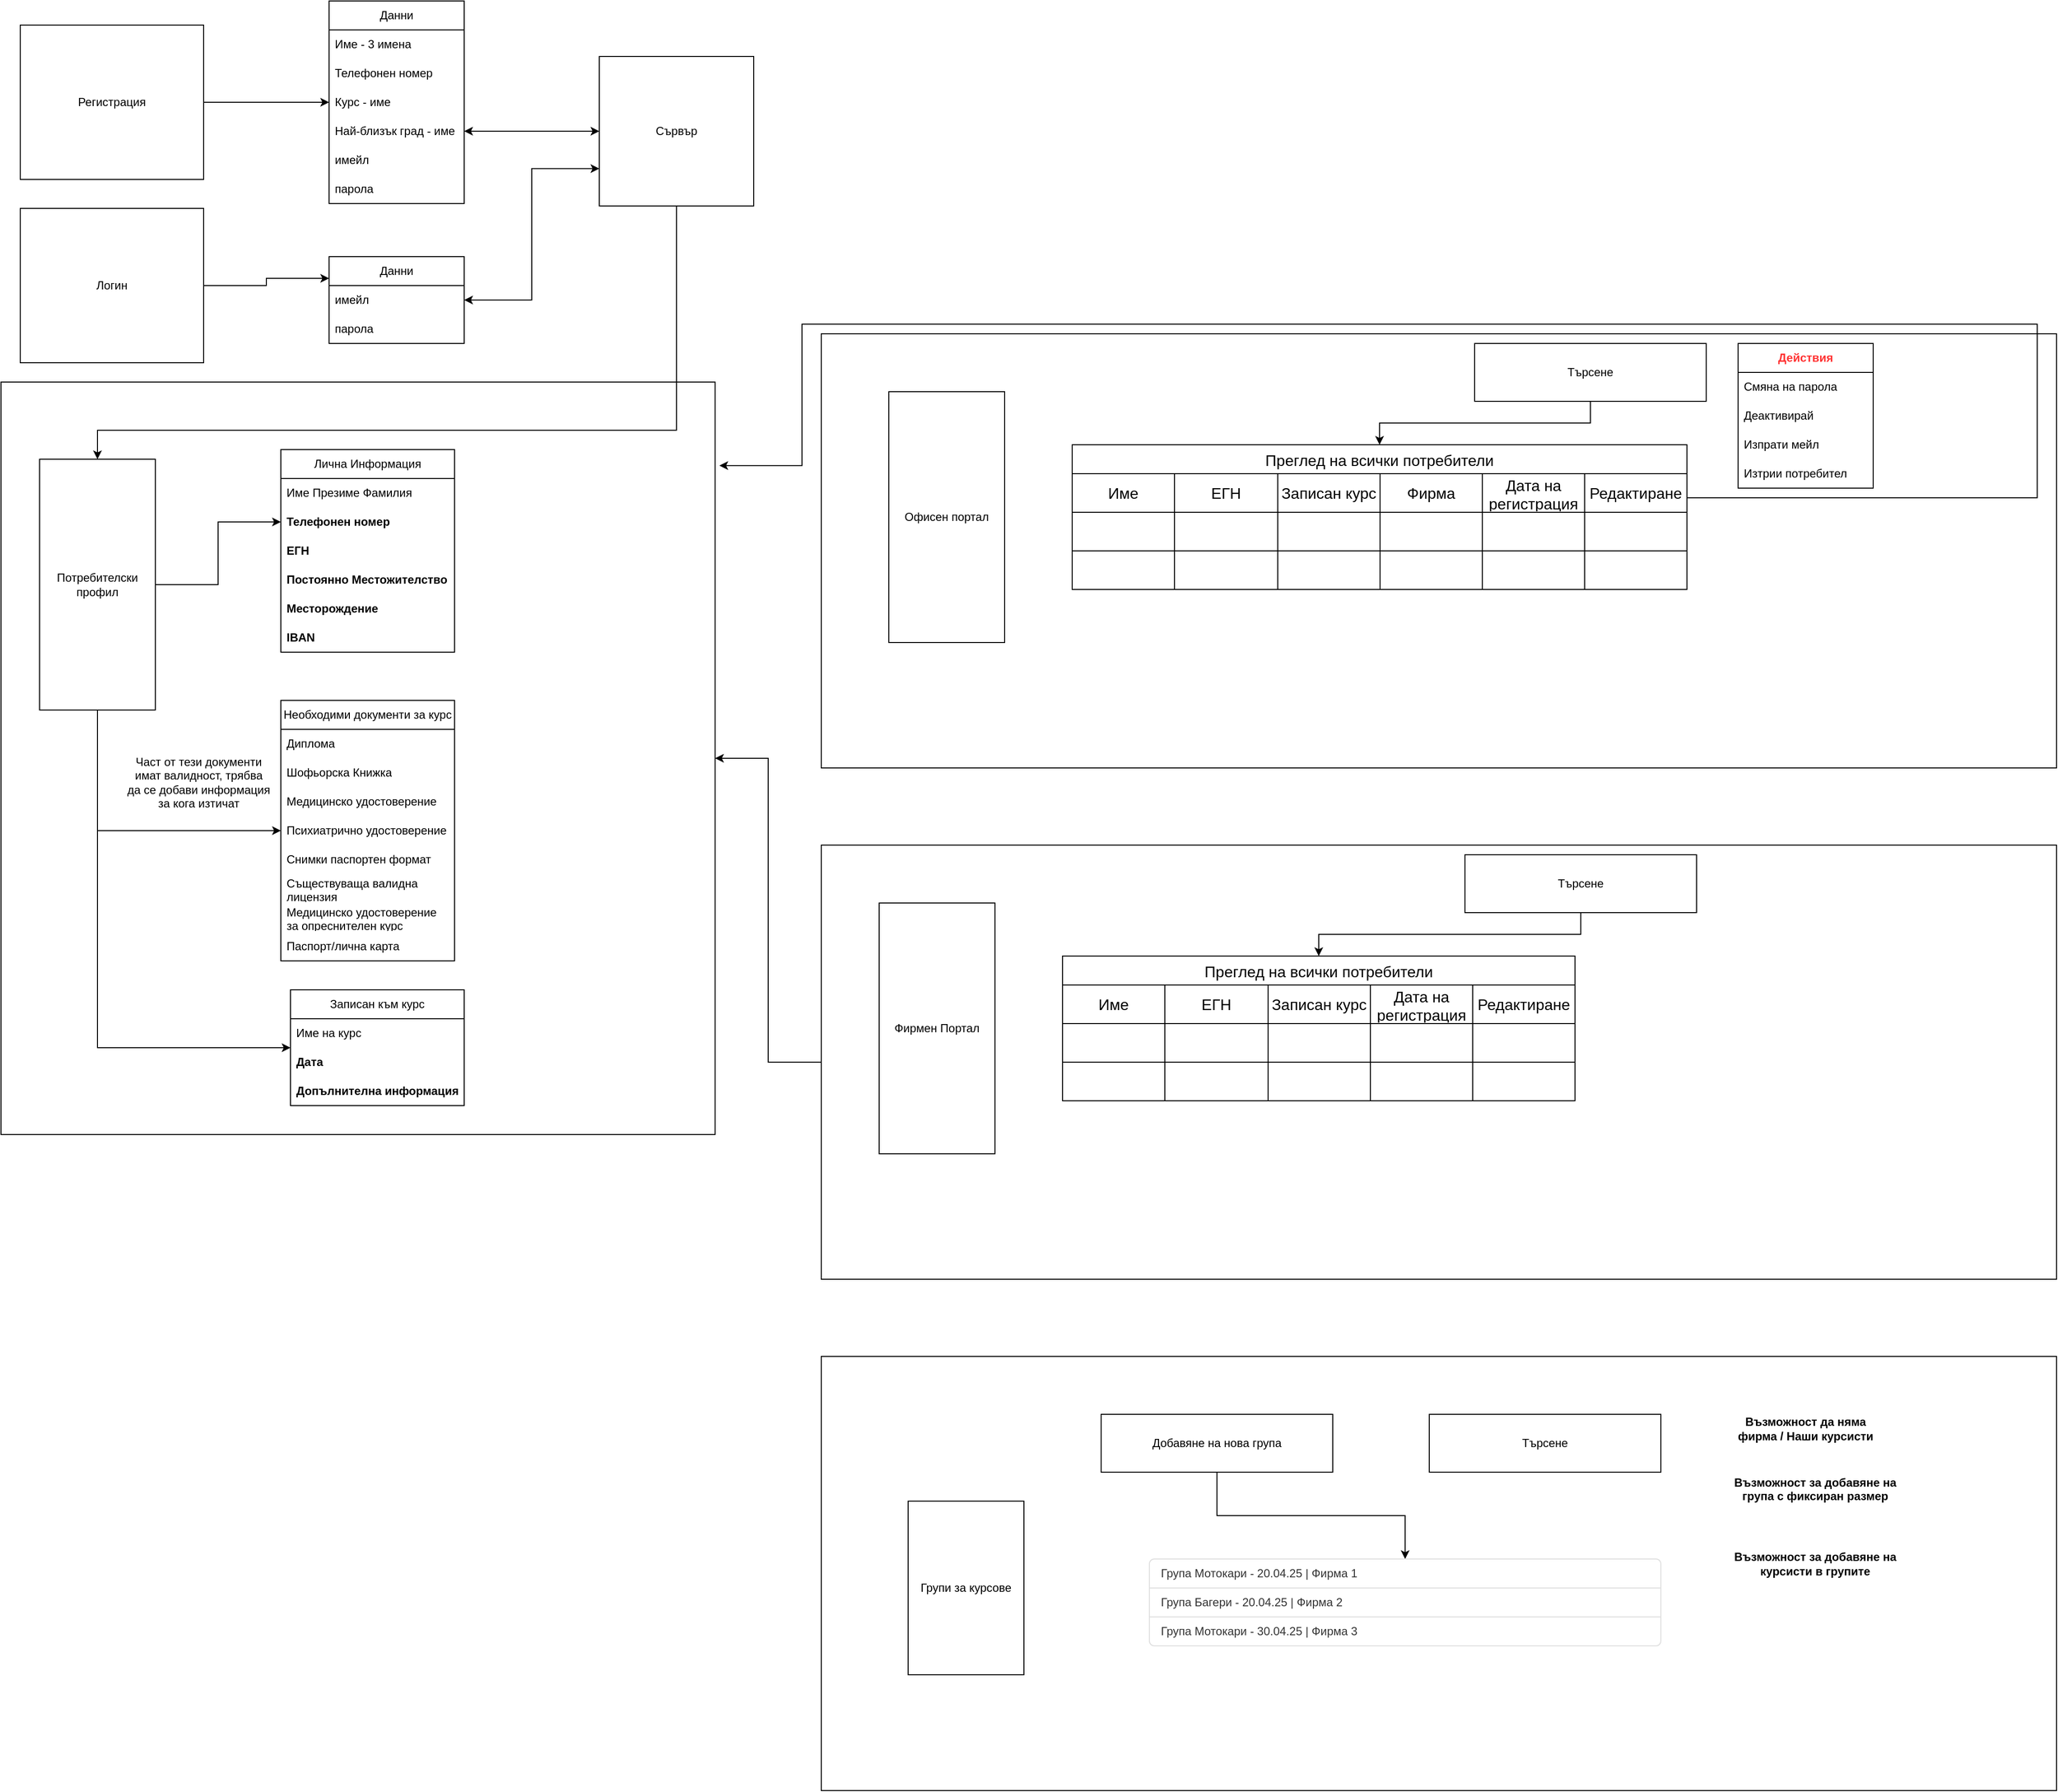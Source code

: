 <mxfile version="26.2.13">
  <diagram name="Page-1" id="_fxi5ohzP-H0MAamqMk2">
    <mxGraphModel dx="3647" dy="2136" grid="1" gridSize="10" guides="1" tooltips="1" connect="1" arrows="1" fold="1" page="1" pageScale="1" pageWidth="850" pageHeight="1100" math="0" shadow="0">
      <root>
        <mxCell id="0" />
        <mxCell id="1" parent="0" />
        <mxCell id="iO1fZceRC1v8KDd_NoJT-93" value="" style="rounded=0;whiteSpace=wrap;html=1;" vertex="1" parent="1">
          <mxGeometry x="870" y="400" width="1280" height="450" as="geometry" />
        </mxCell>
        <mxCell id="iO1fZceRC1v8KDd_NoJT-59" value="" style="verticalLabelPosition=bottom;verticalAlign=top;html=1;shape=mxgraph.basic.rect;fillColor2=none;strokeWidth=1;size=20;indent=5;" vertex="1" parent="1">
          <mxGeometry x="20" y="450" width="740" height="780" as="geometry" />
        </mxCell>
        <mxCell id="iO1fZceRC1v8KDd_NoJT-8" style="edgeStyle=orthogonalEdgeStyle;rounded=0;orthogonalLoop=1;jettySize=auto;html=1;entryX=0;entryY=0.5;entryDx=0;entryDy=0;" edge="1" parent="1" source="iO1fZceRC1v8KDd_NoJT-1" target="iO1fZceRC1v8KDd_NoJT-4">
          <mxGeometry relative="1" as="geometry" />
        </mxCell>
        <mxCell id="iO1fZceRC1v8KDd_NoJT-1" value="Регистрация" style="rounded=0;whiteSpace=wrap;html=1;" vertex="1" parent="1">
          <mxGeometry x="40" y="80" width="190" height="160" as="geometry" />
        </mxCell>
        <mxCell id="iO1fZceRC1v8KDd_NoJT-4" value="Данни" style="swimlane;fontStyle=0;childLayout=stackLayout;horizontal=1;startSize=30;horizontalStack=0;resizeParent=1;resizeParentMax=0;resizeLast=0;collapsible=1;marginBottom=0;whiteSpace=wrap;html=1;" vertex="1" parent="1">
          <mxGeometry x="360" y="55" width="140" height="210" as="geometry" />
        </mxCell>
        <mxCell id="iO1fZceRC1v8KDd_NoJT-5" value="&lt;div&gt;Име - 3 имена&lt;/div&gt;" style="text;strokeColor=none;fillColor=none;align=left;verticalAlign=middle;spacingLeft=4;spacingRight=4;overflow=hidden;points=[[0,0.5],[1,0.5]];portConstraint=eastwest;rotatable=0;whiteSpace=wrap;html=1;" vertex="1" parent="iO1fZceRC1v8KDd_NoJT-4">
          <mxGeometry y="30" width="140" height="30" as="geometry" />
        </mxCell>
        <mxCell id="iO1fZceRC1v8KDd_NoJT-6" value="Телефонен номер" style="text;strokeColor=none;fillColor=none;align=left;verticalAlign=middle;spacingLeft=4;spacingRight=4;overflow=hidden;points=[[0,0.5],[1,0.5]];portConstraint=eastwest;rotatable=0;whiteSpace=wrap;html=1;" vertex="1" parent="iO1fZceRC1v8KDd_NoJT-4">
          <mxGeometry y="60" width="140" height="30" as="geometry" />
        </mxCell>
        <mxCell id="iO1fZceRC1v8KDd_NoJT-7" value="&lt;div&gt;Курс - име&lt;span style=&quot;white-space: pre;&quot;&gt;&#x9;&lt;/span&gt;&lt;/div&gt;" style="text;strokeColor=none;fillColor=none;align=left;verticalAlign=middle;spacingLeft=4;spacingRight=4;overflow=hidden;points=[[0,0.5],[1,0.5]];portConstraint=eastwest;rotatable=0;whiteSpace=wrap;html=1;" vertex="1" parent="iO1fZceRC1v8KDd_NoJT-4">
          <mxGeometry y="90" width="140" height="30" as="geometry" />
        </mxCell>
        <mxCell id="iO1fZceRC1v8KDd_NoJT-9" value="Най-близък град - име" style="text;strokeColor=none;fillColor=none;align=left;verticalAlign=middle;spacingLeft=4;spacingRight=4;overflow=hidden;points=[[0,0.5],[1,0.5]];portConstraint=eastwest;rotatable=0;whiteSpace=wrap;html=1;" vertex="1" parent="iO1fZceRC1v8KDd_NoJT-4">
          <mxGeometry y="120" width="140" height="30" as="geometry" />
        </mxCell>
        <mxCell id="iO1fZceRC1v8KDd_NoJT-10" value="имейл" style="text;strokeColor=none;fillColor=none;align=left;verticalAlign=middle;spacingLeft=4;spacingRight=4;overflow=hidden;points=[[0,0.5],[1,0.5]];portConstraint=eastwest;rotatable=0;whiteSpace=wrap;html=1;" vertex="1" parent="iO1fZceRC1v8KDd_NoJT-4">
          <mxGeometry y="150" width="140" height="30" as="geometry" />
        </mxCell>
        <mxCell id="iO1fZceRC1v8KDd_NoJT-11" value="парола" style="text;strokeColor=none;fillColor=none;align=left;verticalAlign=middle;spacingLeft=4;spacingRight=4;overflow=hidden;points=[[0,0.5],[1,0.5]];portConstraint=eastwest;rotatable=0;whiteSpace=wrap;html=1;" vertex="1" parent="iO1fZceRC1v8KDd_NoJT-4">
          <mxGeometry y="180" width="140" height="30" as="geometry" />
        </mxCell>
        <mxCell id="iO1fZceRC1v8KDd_NoJT-19" style="edgeStyle=orthogonalEdgeStyle;rounded=0;orthogonalLoop=1;jettySize=auto;html=1;" edge="1" parent="1" source="iO1fZceRC1v8KDd_NoJT-15" target="iO1fZceRC1v8KDd_NoJT-18">
          <mxGeometry relative="1" as="geometry">
            <Array as="points">
              <mxPoint x="720" y="500" />
              <mxPoint x="120" y="500" />
            </Array>
          </mxGeometry>
        </mxCell>
        <mxCell id="iO1fZceRC1v8KDd_NoJT-15" value="Сървър" style="rounded=0;whiteSpace=wrap;html=1;" vertex="1" parent="1">
          <mxGeometry x="640" y="112.5" width="160" height="155" as="geometry" />
        </mxCell>
        <mxCell id="iO1fZceRC1v8KDd_NoJT-16" style="edgeStyle=orthogonalEdgeStyle;rounded=0;orthogonalLoop=1;jettySize=auto;html=1;entryX=0;entryY=0.5;entryDx=0;entryDy=0;startArrow=classic;startFill=1;" edge="1" parent="1" source="iO1fZceRC1v8KDd_NoJT-9" target="iO1fZceRC1v8KDd_NoJT-15">
          <mxGeometry relative="1" as="geometry" />
        </mxCell>
        <mxCell id="iO1fZceRC1v8KDd_NoJT-31" style="edgeStyle=orthogonalEdgeStyle;rounded=0;orthogonalLoop=1;jettySize=auto;html=1;entryX=0;entryY=0.5;entryDx=0;entryDy=0;" edge="1" parent="1" source="iO1fZceRC1v8KDd_NoJT-18" target="iO1fZceRC1v8KDd_NoJT-34">
          <mxGeometry relative="1" as="geometry">
            <mxPoint x="250" y="610" as="targetPoint" />
          </mxGeometry>
        </mxCell>
        <mxCell id="iO1fZceRC1v8KDd_NoJT-46" style="edgeStyle=orthogonalEdgeStyle;rounded=0;orthogonalLoop=1;jettySize=auto;html=1;" edge="1" parent="1" source="iO1fZceRC1v8KDd_NoJT-18" target="iO1fZceRC1v8KDd_NoJT-39">
          <mxGeometry relative="1" as="geometry">
            <Array as="points">
              <mxPoint x="120" y="770" />
            </Array>
          </mxGeometry>
        </mxCell>
        <mxCell id="iO1fZceRC1v8KDd_NoJT-57" style="edgeStyle=orthogonalEdgeStyle;rounded=0;orthogonalLoop=1;jettySize=auto;html=1;" edge="1" parent="1" source="iO1fZceRC1v8KDd_NoJT-18" target="iO1fZceRC1v8KDd_NoJT-50">
          <mxGeometry relative="1" as="geometry">
            <Array as="points">
              <mxPoint x="120" y="1140" />
            </Array>
          </mxGeometry>
        </mxCell>
        <mxCell id="iO1fZceRC1v8KDd_NoJT-18" value="Потребителски профил" style="rounded=0;whiteSpace=wrap;html=1;" vertex="1" parent="1">
          <mxGeometry x="60" y="530" width="120" height="260" as="geometry" />
        </mxCell>
        <mxCell id="iO1fZceRC1v8KDd_NoJT-28" style="edgeStyle=orthogonalEdgeStyle;rounded=0;orthogonalLoop=1;jettySize=auto;html=1;entryX=0;entryY=0.25;entryDx=0;entryDy=0;" edge="1" parent="1" source="iO1fZceRC1v8KDd_NoJT-20" target="iO1fZceRC1v8KDd_NoJT-21">
          <mxGeometry relative="1" as="geometry" />
        </mxCell>
        <mxCell id="iO1fZceRC1v8KDd_NoJT-20" value="Логин" style="rounded=0;whiteSpace=wrap;html=1;" vertex="1" parent="1">
          <mxGeometry x="40" y="270" width="190" height="160" as="geometry" />
        </mxCell>
        <mxCell id="iO1fZceRC1v8KDd_NoJT-29" style="edgeStyle=orthogonalEdgeStyle;rounded=0;orthogonalLoop=1;jettySize=auto;html=1;entryX=0;entryY=0.75;entryDx=0;entryDy=0;startArrow=classic;startFill=1;" edge="1" parent="1" source="iO1fZceRC1v8KDd_NoJT-21" target="iO1fZceRC1v8KDd_NoJT-15">
          <mxGeometry relative="1" as="geometry" />
        </mxCell>
        <mxCell id="iO1fZceRC1v8KDd_NoJT-21" value="Данни" style="swimlane;fontStyle=0;childLayout=stackLayout;horizontal=1;startSize=30;horizontalStack=0;resizeParent=1;resizeParentMax=0;resizeLast=0;collapsible=1;marginBottom=0;whiteSpace=wrap;html=1;" vertex="1" parent="1">
          <mxGeometry x="360" y="320" width="140" height="90" as="geometry" />
        </mxCell>
        <mxCell id="iO1fZceRC1v8KDd_NoJT-24" value="&lt;div&gt;имейл&lt;/div&gt;" style="text;strokeColor=none;fillColor=none;align=left;verticalAlign=middle;spacingLeft=4;spacingRight=4;overflow=hidden;points=[[0,0.5],[1,0.5]];portConstraint=eastwest;rotatable=0;whiteSpace=wrap;html=1;" vertex="1" parent="iO1fZceRC1v8KDd_NoJT-21">
          <mxGeometry y="30" width="140" height="30" as="geometry" />
        </mxCell>
        <mxCell id="iO1fZceRC1v8KDd_NoJT-26" value="парола" style="text;strokeColor=none;fillColor=none;align=left;verticalAlign=middle;spacingLeft=4;spacingRight=4;overflow=hidden;points=[[0,0.5],[1,0.5]];portConstraint=eastwest;rotatable=0;whiteSpace=wrap;html=1;" vertex="1" parent="iO1fZceRC1v8KDd_NoJT-21">
          <mxGeometry y="60" width="140" height="30" as="geometry" />
        </mxCell>
        <mxCell id="iO1fZceRC1v8KDd_NoJT-32" value="Лична Информация" style="swimlane;fontStyle=0;childLayout=stackLayout;horizontal=1;startSize=30;horizontalStack=0;resizeParent=1;resizeParentMax=0;resizeLast=0;collapsible=1;marginBottom=0;whiteSpace=wrap;html=1;" vertex="1" parent="1">
          <mxGeometry x="310" y="520" width="180" height="210" as="geometry" />
        </mxCell>
        <mxCell id="iO1fZceRC1v8KDd_NoJT-33" value="Име Презиме Фамилия" style="text;strokeColor=none;fillColor=none;align=left;verticalAlign=middle;spacingLeft=4;spacingRight=4;overflow=hidden;points=[[0,0.5],[1,0.5]];portConstraint=eastwest;rotatable=0;whiteSpace=wrap;html=1;" vertex="1" parent="iO1fZceRC1v8KDd_NoJT-32">
          <mxGeometry y="30" width="180" height="30" as="geometry" />
        </mxCell>
        <mxCell id="iO1fZceRC1v8KDd_NoJT-34" value="&lt;b&gt;Телефонен номер&lt;/b&gt;" style="text;strokeColor=none;fillColor=none;align=left;verticalAlign=middle;spacingLeft=4;spacingRight=4;overflow=hidden;points=[[0,0.5],[1,0.5]];portConstraint=eastwest;rotatable=0;whiteSpace=wrap;html=1;" vertex="1" parent="iO1fZceRC1v8KDd_NoJT-32">
          <mxGeometry y="60" width="180" height="30" as="geometry" />
        </mxCell>
        <mxCell id="iO1fZceRC1v8KDd_NoJT-35" value="&lt;b&gt;ЕГН&lt;/b&gt;" style="text;strokeColor=none;fillColor=none;align=left;verticalAlign=middle;spacingLeft=4;spacingRight=4;overflow=hidden;points=[[0,0.5],[1,0.5]];portConstraint=eastwest;rotatable=0;whiteSpace=wrap;html=1;" vertex="1" parent="iO1fZceRC1v8KDd_NoJT-32">
          <mxGeometry y="90" width="180" height="30" as="geometry" />
        </mxCell>
        <mxCell id="iO1fZceRC1v8KDd_NoJT-37" value="&lt;div&gt;&lt;b&gt;Постоянно Местожителство&lt;/b&gt;&lt;/div&gt;" style="text;strokeColor=none;fillColor=none;align=left;verticalAlign=middle;spacingLeft=4;spacingRight=4;overflow=hidden;points=[[0,0.5],[1,0.5]];portConstraint=eastwest;rotatable=0;whiteSpace=wrap;html=1;" vertex="1" parent="iO1fZceRC1v8KDd_NoJT-32">
          <mxGeometry y="120" width="180" height="30" as="geometry" />
        </mxCell>
        <mxCell id="iO1fZceRC1v8KDd_NoJT-36" value="&lt;div&gt;&lt;b&gt;Месторождение&lt;/b&gt;&lt;/div&gt;" style="text;strokeColor=none;fillColor=none;align=left;verticalAlign=middle;spacingLeft=4;spacingRight=4;overflow=hidden;points=[[0,0.5],[1,0.5]];portConstraint=eastwest;rotatable=0;whiteSpace=wrap;html=1;" vertex="1" parent="iO1fZceRC1v8KDd_NoJT-32">
          <mxGeometry y="150" width="180" height="30" as="geometry" />
        </mxCell>
        <mxCell id="iO1fZceRC1v8KDd_NoJT-38" value="&lt;b&gt;IBAN&lt;/b&gt;" style="text;strokeColor=none;fillColor=none;align=left;verticalAlign=middle;spacingLeft=4;spacingRight=4;overflow=hidden;points=[[0,0.5],[1,0.5]];portConstraint=eastwest;rotatable=0;whiteSpace=wrap;html=1;" vertex="1" parent="iO1fZceRC1v8KDd_NoJT-32">
          <mxGeometry y="180" width="180" height="30" as="geometry" />
        </mxCell>
        <mxCell id="iO1fZceRC1v8KDd_NoJT-39" value="Необходими документи за курс" style="swimlane;fontStyle=0;childLayout=stackLayout;horizontal=1;startSize=30;horizontalStack=0;resizeParent=1;resizeParentMax=0;resizeLast=0;collapsible=1;marginBottom=0;whiteSpace=wrap;html=1;" vertex="1" parent="1">
          <mxGeometry x="310" y="780" width="180" height="270" as="geometry" />
        </mxCell>
        <mxCell id="iO1fZceRC1v8KDd_NoJT-40" value="Диплома" style="text;strokeColor=none;fillColor=none;align=left;verticalAlign=middle;spacingLeft=4;spacingRight=4;overflow=hidden;points=[[0,0.5],[1,0.5]];portConstraint=eastwest;rotatable=0;whiteSpace=wrap;html=1;" vertex="1" parent="iO1fZceRC1v8KDd_NoJT-39">
          <mxGeometry y="30" width="180" height="30" as="geometry" />
        </mxCell>
        <mxCell id="iO1fZceRC1v8KDd_NoJT-41" value="Шофьорска Книжка" style="text;strokeColor=none;fillColor=none;align=left;verticalAlign=middle;spacingLeft=4;spacingRight=4;overflow=hidden;points=[[0,0.5],[1,0.5]];portConstraint=eastwest;rotatable=0;whiteSpace=wrap;html=1;fontStyle=0" vertex="1" parent="iO1fZceRC1v8KDd_NoJT-39">
          <mxGeometry y="60" width="180" height="30" as="geometry" />
        </mxCell>
        <mxCell id="iO1fZceRC1v8KDd_NoJT-42" value="Медицинско удостоверение" style="text;strokeColor=none;fillColor=none;align=left;verticalAlign=middle;spacingLeft=4;spacingRight=4;overflow=hidden;points=[[0,0.5],[1,0.5]];portConstraint=eastwest;rotatable=0;whiteSpace=wrap;html=1;fontStyle=0" vertex="1" parent="iO1fZceRC1v8KDd_NoJT-39">
          <mxGeometry y="90" width="180" height="30" as="geometry" />
        </mxCell>
        <mxCell id="iO1fZceRC1v8KDd_NoJT-43" value="Психиатрично удостоверение" style="text;strokeColor=none;fillColor=none;align=left;verticalAlign=middle;spacingLeft=4;spacingRight=4;overflow=hidden;points=[[0,0.5],[1,0.5]];portConstraint=eastwest;rotatable=0;whiteSpace=wrap;html=1;fontStyle=0" vertex="1" parent="iO1fZceRC1v8KDd_NoJT-39">
          <mxGeometry y="120" width="180" height="30" as="geometry" />
        </mxCell>
        <mxCell id="iO1fZceRC1v8KDd_NoJT-44" value="Снимки паспортен формат" style="text;strokeColor=none;fillColor=none;align=left;verticalAlign=middle;spacingLeft=4;spacingRight=4;overflow=hidden;points=[[0,0.5],[1,0.5]];portConstraint=eastwest;rotatable=0;whiteSpace=wrap;html=1;fontStyle=0" vertex="1" parent="iO1fZceRC1v8KDd_NoJT-39">
          <mxGeometry y="150" width="180" height="30" as="geometry" />
        </mxCell>
        <mxCell id="iO1fZceRC1v8KDd_NoJT-45" value="Съществуваща валидна лицензия" style="text;strokeColor=none;fillColor=none;align=left;verticalAlign=middle;spacingLeft=4;spacingRight=4;overflow=hidden;points=[[0,0.5],[1,0.5]];portConstraint=eastwest;rotatable=0;whiteSpace=wrap;html=1;fontStyle=0" vertex="1" parent="iO1fZceRC1v8KDd_NoJT-39">
          <mxGeometry y="180" width="180" height="30" as="geometry" />
        </mxCell>
        <mxCell id="iO1fZceRC1v8KDd_NoJT-48" value="&lt;div&gt;Медицинско удостоверение за опреснителен курс&lt;/div&gt;" style="text;strokeColor=none;fillColor=none;align=left;verticalAlign=middle;spacingLeft=4;spacingRight=4;overflow=hidden;points=[[0,0.5],[1,0.5]];portConstraint=eastwest;rotatable=0;whiteSpace=wrap;html=1;fontStyle=0" vertex="1" parent="iO1fZceRC1v8KDd_NoJT-39">
          <mxGeometry y="210" width="180" height="30" as="geometry" />
        </mxCell>
        <mxCell id="iO1fZceRC1v8KDd_NoJT-47" value="Паспорт/лична карта" style="text;strokeColor=none;fillColor=none;align=left;verticalAlign=middle;spacingLeft=4;spacingRight=4;overflow=hidden;points=[[0,0.5],[1,0.5]];portConstraint=eastwest;rotatable=0;whiteSpace=wrap;html=1;fontStyle=0" vertex="1" parent="iO1fZceRC1v8KDd_NoJT-39">
          <mxGeometry y="240" width="180" height="30" as="geometry" />
        </mxCell>
        <mxCell id="iO1fZceRC1v8KDd_NoJT-49" value="Част от тези документи имат валидност, трябва да се добави информация за кога изтичат" style="text;html=1;align=center;verticalAlign=middle;whiteSpace=wrap;rounded=0;" vertex="1" parent="1">
          <mxGeometry x="150" y="850" width="150" height="30" as="geometry" />
        </mxCell>
        <mxCell id="iO1fZceRC1v8KDd_NoJT-50" value="Записан към курс" style="swimlane;fontStyle=0;childLayout=stackLayout;horizontal=1;startSize=30;horizontalStack=0;resizeParent=1;resizeParentMax=0;resizeLast=0;collapsible=1;marginBottom=0;whiteSpace=wrap;html=1;" vertex="1" parent="1">
          <mxGeometry x="320" y="1080" width="180" height="120" as="geometry" />
        </mxCell>
        <mxCell id="iO1fZceRC1v8KDd_NoJT-51" value="Име на курс" style="text;strokeColor=none;fillColor=none;align=left;verticalAlign=middle;spacingLeft=4;spacingRight=4;overflow=hidden;points=[[0,0.5],[1,0.5]];portConstraint=eastwest;rotatable=0;whiteSpace=wrap;html=1;" vertex="1" parent="iO1fZceRC1v8KDd_NoJT-50">
          <mxGeometry y="30" width="180" height="30" as="geometry" />
        </mxCell>
        <mxCell id="iO1fZceRC1v8KDd_NoJT-52" value="&lt;b&gt;Дата&lt;/b&gt;" style="text;strokeColor=none;fillColor=none;align=left;verticalAlign=middle;spacingLeft=4;spacingRight=4;overflow=hidden;points=[[0,0.5],[1,0.5]];portConstraint=eastwest;rotatable=0;whiteSpace=wrap;html=1;" vertex="1" parent="iO1fZceRC1v8KDd_NoJT-50">
          <mxGeometry y="60" width="180" height="30" as="geometry" />
        </mxCell>
        <mxCell id="iO1fZceRC1v8KDd_NoJT-53" value="&lt;b&gt;Допълнителна информация&lt;/b&gt;" style="text;strokeColor=none;fillColor=none;align=left;verticalAlign=middle;spacingLeft=4;spacingRight=4;overflow=hidden;points=[[0,0.5],[1,0.5]];portConstraint=eastwest;rotatable=0;whiteSpace=wrap;html=1;" vertex="1" parent="iO1fZceRC1v8KDd_NoJT-50">
          <mxGeometry y="90" width="180" height="30" as="geometry" />
        </mxCell>
        <mxCell id="iO1fZceRC1v8KDd_NoJT-60" value="Офисен портал" style="rounded=0;whiteSpace=wrap;html=1;" vertex="1" parent="1">
          <mxGeometry x="940" y="460" width="120" height="260" as="geometry" />
        </mxCell>
        <mxCell id="iO1fZceRC1v8KDd_NoJT-61" value="Преглед на всички потребители" style="shape=table;startSize=30;container=1;collapsible=0;childLayout=tableLayout;strokeColor=default;fontSize=16;" vertex="1" parent="1">
          <mxGeometry x="1130" y="515" width="637" height="150" as="geometry" />
        </mxCell>
        <mxCell id="iO1fZceRC1v8KDd_NoJT-62" value="" style="shape=tableRow;horizontal=0;startSize=0;swimlaneHead=0;swimlaneBody=0;strokeColor=inherit;top=0;left=0;bottom=0;right=0;collapsible=0;dropTarget=0;fillColor=none;points=[[0,0.5],[1,0.5]];portConstraint=eastwest;fontSize=16;" vertex="1" parent="iO1fZceRC1v8KDd_NoJT-61">
          <mxGeometry y="30" width="637" height="40" as="geometry" />
        </mxCell>
        <mxCell id="iO1fZceRC1v8KDd_NoJT-63" value="Име" style="shape=partialRectangle;html=1;whiteSpace=wrap;connectable=0;strokeColor=inherit;overflow=hidden;fillColor=none;top=0;left=0;bottom=0;right=0;pointerEvents=1;fontSize=16;" vertex="1" parent="iO1fZceRC1v8KDd_NoJT-62">
          <mxGeometry width="106" height="40" as="geometry">
            <mxRectangle width="106" height="40" as="alternateBounds" />
          </mxGeometry>
        </mxCell>
        <mxCell id="iO1fZceRC1v8KDd_NoJT-64" value="ЕГН" style="shape=partialRectangle;html=1;whiteSpace=wrap;connectable=0;strokeColor=inherit;overflow=hidden;fillColor=none;top=0;left=0;bottom=0;right=0;pointerEvents=1;fontSize=16;" vertex="1" parent="iO1fZceRC1v8KDd_NoJT-62">
          <mxGeometry x="106" width="107" height="40" as="geometry">
            <mxRectangle width="107" height="40" as="alternateBounds" />
          </mxGeometry>
        </mxCell>
        <mxCell id="iO1fZceRC1v8KDd_NoJT-65" value="Записан курс" style="shape=partialRectangle;html=1;whiteSpace=wrap;connectable=0;strokeColor=inherit;overflow=hidden;fillColor=none;top=0;left=0;bottom=0;right=0;pointerEvents=1;fontSize=16;" vertex="1" parent="iO1fZceRC1v8KDd_NoJT-62">
          <mxGeometry x="213" width="106" height="40" as="geometry">
            <mxRectangle width="106" height="40" as="alternateBounds" />
          </mxGeometry>
        </mxCell>
        <mxCell id="iO1fZceRC1v8KDd_NoJT-74" value="Фирма" style="shape=partialRectangle;html=1;whiteSpace=wrap;connectable=0;strokeColor=inherit;overflow=hidden;fillColor=none;top=0;left=0;bottom=0;right=0;pointerEvents=1;fontSize=16;" vertex="1" parent="iO1fZceRC1v8KDd_NoJT-62">
          <mxGeometry x="319" width="106" height="40" as="geometry">
            <mxRectangle width="106" height="40" as="alternateBounds" />
          </mxGeometry>
        </mxCell>
        <mxCell id="iO1fZceRC1v8KDd_NoJT-77" value="Дата на регистрация" style="shape=partialRectangle;html=1;whiteSpace=wrap;connectable=0;strokeColor=inherit;overflow=hidden;fillColor=none;top=0;left=0;bottom=0;right=0;pointerEvents=1;fontSize=16;" vertex="1" parent="iO1fZceRC1v8KDd_NoJT-62">
          <mxGeometry x="425" width="106" height="40" as="geometry">
            <mxRectangle width="106" height="40" as="alternateBounds" />
          </mxGeometry>
        </mxCell>
        <mxCell id="iO1fZceRC1v8KDd_NoJT-80" value="Редактиране" style="shape=partialRectangle;html=1;whiteSpace=wrap;connectable=0;strokeColor=inherit;overflow=hidden;fillColor=none;top=0;left=0;bottom=0;right=0;pointerEvents=1;fontSize=16;" vertex="1" parent="iO1fZceRC1v8KDd_NoJT-62">
          <mxGeometry x="531" width="106" height="40" as="geometry">
            <mxRectangle width="106" height="40" as="alternateBounds" />
          </mxGeometry>
        </mxCell>
        <mxCell id="iO1fZceRC1v8KDd_NoJT-66" value="" style="shape=tableRow;horizontal=0;startSize=0;swimlaneHead=0;swimlaneBody=0;strokeColor=inherit;top=0;left=0;bottom=0;right=0;collapsible=0;dropTarget=0;fillColor=none;points=[[0,0.5],[1,0.5]];portConstraint=eastwest;fontSize=16;" vertex="1" parent="iO1fZceRC1v8KDd_NoJT-61">
          <mxGeometry y="70" width="637" height="40" as="geometry" />
        </mxCell>
        <mxCell id="iO1fZceRC1v8KDd_NoJT-67" value="" style="shape=partialRectangle;html=1;whiteSpace=wrap;connectable=0;strokeColor=inherit;overflow=hidden;fillColor=none;top=0;left=0;bottom=0;right=0;pointerEvents=1;fontSize=16;" vertex="1" parent="iO1fZceRC1v8KDd_NoJT-66">
          <mxGeometry width="106" height="40" as="geometry">
            <mxRectangle width="106" height="40" as="alternateBounds" />
          </mxGeometry>
        </mxCell>
        <mxCell id="iO1fZceRC1v8KDd_NoJT-68" value="" style="shape=partialRectangle;html=1;whiteSpace=wrap;connectable=0;strokeColor=inherit;overflow=hidden;fillColor=none;top=0;left=0;bottom=0;right=0;pointerEvents=1;fontSize=16;" vertex="1" parent="iO1fZceRC1v8KDd_NoJT-66">
          <mxGeometry x="106" width="107" height="40" as="geometry">
            <mxRectangle width="107" height="40" as="alternateBounds" />
          </mxGeometry>
        </mxCell>
        <mxCell id="iO1fZceRC1v8KDd_NoJT-69" value="" style="shape=partialRectangle;html=1;whiteSpace=wrap;connectable=0;strokeColor=inherit;overflow=hidden;fillColor=none;top=0;left=0;bottom=0;right=0;pointerEvents=1;fontSize=16;" vertex="1" parent="iO1fZceRC1v8KDd_NoJT-66">
          <mxGeometry x="213" width="106" height="40" as="geometry">
            <mxRectangle width="106" height="40" as="alternateBounds" />
          </mxGeometry>
        </mxCell>
        <mxCell id="iO1fZceRC1v8KDd_NoJT-75" style="shape=partialRectangle;html=1;whiteSpace=wrap;connectable=0;strokeColor=inherit;overflow=hidden;fillColor=none;top=0;left=0;bottom=0;right=0;pointerEvents=1;fontSize=16;" vertex="1" parent="iO1fZceRC1v8KDd_NoJT-66">
          <mxGeometry x="319" width="106" height="40" as="geometry">
            <mxRectangle width="106" height="40" as="alternateBounds" />
          </mxGeometry>
        </mxCell>
        <mxCell id="iO1fZceRC1v8KDd_NoJT-78" style="shape=partialRectangle;html=1;whiteSpace=wrap;connectable=0;strokeColor=inherit;overflow=hidden;fillColor=none;top=0;left=0;bottom=0;right=0;pointerEvents=1;fontSize=16;" vertex="1" parent="iO1fZceRC1v8KDd_NoJT-66">
          <mxGeometry x="425" width="106" height="40" as="geometry">
            <mxRectangle width="106" height="40" as="alternateBounds" />
          </mxGeometry>
        </mxCell>
        <mxCell id="iO1fZceRC1v8KDd_NoJT-81" style="shape=partialRectangle;html=1;whiteSpace=wrap;connectable=0;strokeColor=inherit;overflow=hidden;fillColor=none;top=0;left=0;bottom=0;right=0;pointerEvents=1;fontSize=16;" vertex="1" parent="iO1fZceRC1v8KDd_NoJT-66">
          <mxGeometry x="531" width="106" height="40" as="geometry">
            <mxRectangle width="106" height="40" as="alternateBounds" />
          </mxGeometry>
        </mxCell>
        <mxCell id="iO1fZceRC1v8KDd_NoJT-70" value="" style="shape=tableRow;horizontal=0;startSize=0;swimlaneHead=0;swimlaneBody=0;strokeColor=inherit;top=0;left=0;bottom=0;right=0;collapsible=0;dropTarget=0;fillColor=none;points=[[0,0.5],[1,0.5]];portConstraint=eastwest;fontSize=16;" vertex="1" parent="iO1fZceRC1v8KDd_NoJT-61">
          <mxGeometry y="110" width="637" height="40" as="geometry" />
        </mxCell>
        <mxCell id="iO1fZceRC1v8KDd_NoJT-71" value="" style="shape=partialRectangle;html=1;whiteSpace=wrap;connectable=0;strokeColor=inherit;overflow=hidden;fillColor=none;top=0;left=0;bottom=0;right=0;pointerEvents=1;fontSize=16;" vertex="1" parent="iO1fZceRC1v8KDd_NoJT-70">
          <mxGeometry width="106" height="40" as="geometry">
            <mxRectangle width="106" height="40" as="alternateBounds" />
          </mxGeometry>
        </mxCell>
        <mxCell id="iO1fZceRC1v8KDd_NoJT-72" value="" style="shape=partialRectangle;html=1;whiteSpace=wrap;connectable=0;strokeColor=inherit;overflow=hidden;fillColor=none;top=0;left=0;bottom=0;right=0;pointerEvents=1;fontSize=16;" vertex="1" parent="iO1fZceRC1v8KDd_NoJT-70">
          <mxGeometry x="106" width="107" height="40" as="geometry">
            <mxRectangle width="107" height="40" as="alternateBounds" />
          </mxGeometry>
        </mxCell>
        <mxCell id="iO1fZceRC1v8KDd_NoJT-73" value="" style="shape=partialRectangle;html=1;whiteSpace=wrap;connectable=0;strokeColor=inherit;overflow=hidden;fillColor=none;top=0;left=0;bottom=0;right=0;pointerEvents=1;fontSize=16;" vertex="1" parent="iO1fZceRC1v8KDd_NoJT-70">
          <mxGeometry x="213" width="106" height="40" as="geometry">
            <mxRectangle width="106" height="40" as="alternateBounds" />
          </mxGeometry>
        </mxCell>
        <mxCell id="iO1fZceRC1v8KDd_NoJT-76" style="shape=partialRectangle;html=1;whiteSpace=wrap;connectable=0;strokeColor=inherit;overflow=hidden;fillColor=none;top=0;left=0;bottom=0;right=0;pointerEvents=1;fontSize=16;" vertex="1" parent="iO1fZceRC1v8KDd_NoJT-70">
          <mxGeometry x="319" width="106" height="40" as="geometry">
            <mxRectangle width="106" height="40" as="alternateBounds" />
          </mxGeometry>
        </mxCell>
        <mxCell id="iO1fZceRC1v8KDd_NoJT-79" style="shape=partialRectangle;html=1;whiteSpace=wrap;connectable=0;strokeColor=inherit;overflow=hidden;fillColor=none;top=0;left=0;bottom=0;right=0;pointerEvents=1;fontSize=16;" vertex="1" parent="iO1fZceRC1v8KDd_NoJT-70">
          <mxGeometry x="425" width="106" height="40" as="geometry">
            <mxRectangle width="106" height="40" as="alternateBounds" />
          </mxGeometry>
        </mxCell>
        <mxCell id="iO1fZceRC1v8KDd_NoJT-82" style="shape=partialRectangle;html=1;whiteSpace=wrap;connectable=0;strokeColor=inherit;overflow=hidden;fillColor=none;top=0;left=0;bottom=0;right=0;pointerEvents=1;fontSize=16;" vertex="1" parent="iO1fZceRC1v8KDd_NoJT-70">
          <mxGeometry x="531" width="106" height="40" as="geometry">
            <mxRectangle width="106" height="40" as="alternateBounds" />
          </mxGeometry>
        </mxCell>
        <mxCell id="iO1fZceRC1v8KDd_NoJT-85" style="edgeStyle=orthogonalEdgeStyle;rounded=0;orthogonalLoop=1;jettySize=auto;html=1;" edge="1" parent="1" source="iO1fZceRC1v8KDd_NoJT-83" target="iO1fZceRC1v8KDd_NoJT-61">
          <mxGeometry relative="1" as="geometry" />
        </mxCell>
        <mxCell id="iO1fZceRC1v8KDd_NoJT-83" value="Търсене" style="rounded=0;whiteSpace=wrap;html=1;" vertex="1" parent="1">
          <mxGeometry x="1547" y="410" width="240" height="60" as="geometry" />
        </mxCell>
        <mxCell id="iO1fZceRC1v8KDd_NoJT-86" style="edgeStyle=orthogonalEdgeStyle;rounded=0;orthogonalLoop=1;jettySize=auto;html=1;entryX=1.006;entryY=0.111;entryDx=0;entryDy=0;entryPerimeter=0;" edge="1" parent="1" source="iO1fZceRC1v8KDd_NoJT-61" target="iO1fZceRC1v8KDd_NoJT-59">
          <mxGeometry relative="1" as="geometry">
            <Array as="points">
              <mxPoint x="2130" y="570" />
              <mxPoint x="2130" y="390" />
              <mxPoint x="850" y="390" />
              <mxPoint x="850" y="537" />
            </Array>
          </mxGeometry>
        </mxCell>
        <mxCell id="iO1fZceRC1v8KDd_NoJT-88" value="&lt;b&gt;&lt;span style=&quot;color: rgb(255, 51, 51);&quot;&gt;Действия&lt;/span&gt;&lt;/b&gt;" style="swimlane;fontStyle=0;childLayout=stackLayout;horizontal=1;startSize=30;horizontalStack=0;resizeParent=1;resizeParentMax=0;resizeLast=0;collapsible=1;marginBottom=0;whiteSpace=wrap;html=1;" vertex="1" parent="1">
          <mxGeometry x="1820" y="410" width="140" height="150" as="geometry" />
        </mxCell>
        <mxCell id="iO1fZceRC1v8KDd_NoJT-89" value="&lt;div&gt;Смяна на парола&lt;/div&gt;" style="text;strokeColor=none;fillColor=none;align=left;verticalAlign=middle;spacingLeft=4;spacingRight=4;overflow=hidden;points=[[0,0.5],[1,0.5]];portConstraint=eastwest;rotatable=0;whiteSpace=wrap;html=1;" vertex="1" parent="iO1fZceRC1v8KDd_NoJT-88">
          <mxGeometry y="30" width="140" height="30" as="geometry" />
        </mxCell>
        <mxCell id="iO1fZceRC1v8KDd_NoJT-90" value="Деактивирай" style="text;strokeColor=none;fillColor=none;align=left;verticalAlign=middle;spacingLeft=4;spacingRight=4;overflow=hidden;points=[[0,0.5],[1,0.5]];portConstraint=eastwest;rotatable=0;whiteSpace=wrap;html=1;" vertex="1" parent="iO1fZceRC1v8KDd_NoJT-88">
          <mxGeometry y="60" width="140" height="30" as="geometry" />
        </mxCell>
        <mxCell id="iO1fZceRC1v8KDd_NoJT-91" value="Изпрати мейл" style="text;strokeColor=none;fillColor=none;align=left;verticalAlign=middle;spacingLeft=4;spacingRight=4;overflow=hidden;points=[[0,0.5],[1,0.5]];portConstraint=eastwest;rotatable=0;whiteSpace=wrap;html=1;" vertex="1" parent="iO1fZceRC1v8KDd_NoJT-88">
          <mxGeometry y="90" width="140" height="30" as="geometry" />
        </mxCell>
        <mxCell id="iO1fZceRC1v8KDd_NoJT-92" value="Изтрии потребител" style="text;strokeColor=none;fillColor=none;align=left;verticalAlign=middle;spacingLeft=4;spacingRight=4;overflow=hidden;points=[[0,0.5],[1,0.5]];portConstraint=eastwest;rotatable=0;whiteSpace=wrap;html=1;" vertex="1" parent="iO1fZceRC1v8KDd_NoJT-88">
          <mxGeometry y="120" width="140" height="30" as="geometry" />
        </mxCell>
        <mxCell id="iO1fZceRC1v8KDd_NoJT-94" value="" style="rounded=0;whiteSpace=wrap;html=1;" vertex="1" parent="1">
          <mxGeometry x="870" y="1460" width="1280" height="450" as="geometry" />
        </mxCell>
        <mxCell id="iO1fZceRC1v8KDd_NoJT-95" value="Групи за курсове" style="rounded=0;whiteSpace=wrap;html=1;" vertex="1" parent="1">
          <mxGeometry x="960" y="1610" width="120" height="180" as="geometry" />
        </mxCell>
        <mxCell id="iO1fZceRC1v8KDd_NoJT-96" value="Търсене" style="rounded=0;whiteSpace=wrap;html=1;" vertex="1" parent="1">
          <mxGeometry x="1500" y="1520" width="240" height="60" as="geometry" />
        </mxCell>
        <mxCell id="iO1fZceRC1v8KDd_NoJT-102" style="edgeStyle=orthogonalEdgeStyle;rounded=0;orthogonalLoop=1;jettySize=auto;html=1;entryX=0.5;entryY=0;entryDx=0;entryDy=0;" edge="1" parent="1" source="iO1fZceRC1v8KDd_NoJT-97" target="iO1fZceRC1v8KDd_NoJT-98">
          <mxGeometry relative="1" as="geometry" />
        </mxCell>
        <mxCell id="iO1fZceRC1v8KDd_NoJT-97" value="Добавяне на нова група" style="rounded=0;whiteSpace=wrap;html=1;" vertex="1" parent="1">
          <mxGeometry x="1160" y="1520" width="240" height="60" as="geometry" />
        </mxCell>
        <mxCell id="iO1fZceRC1v8KDd_NoJT-98" value="" style="swimlane;fontStyle=0;childLayout=stackLayout;horizontal=1;startSize=0;horizontalStack=0;resizeParent=1;resizeParentMax=0;resizeLast=0;collapsible=0;marginBottom=0;whiteSpace=wrap;html=1;strokeColor=none;fillColor=none;" vertex="1" parent="1">
          <mxGeometry x="1210" y="1670" width="530" height="90" as="geometry" />
        </mxCell>
        <mxCell id="iO1fZceRC1v8KDd_NoJT-99" value="Група Мотокари - 20.04.25 | Фирма 1&lt;span style=&quot;white-space: pre;&quot;&gt;&#x9;&lt;/span&gt;" style="text;strokeColor=#DFDFDF;fillColor=#FFFFFF;align=left;verticalAlign=middle;spacingLeft=10;spacingRight=10;overflow=hidden;points=[[0,0.5],[1,0.5]];portConstraint=eastwest;rotatable=0;whiteSpace=wrap;html=1;shape=mxgraph.bootstrap.topButton;rSize=5;fontColor=#333333;" vertex="1" parent="iO1fZceRC1v8KDd_NoJT-98">
          <mxGeometry width="530" height="30" as="geometry" />
        </mxCell>
        <mxCell id="iO1fZceRC1v8KDd_NoJT-100" value="Група Багери - 20.04.25  | Фирма 2" style="text;strokeColor=#DFDFDF;fillColor=#FFFFFF;align=left;verticalAlign=middle;spacingLeft=10;spacingRight=10;overflow=hidden;points=[[0,0.5],[1,0.5]];portConstraint=eastwest;rotatable=0;whiteSpace=wrap;html=1;rSize=5;fontColor=#333333;" vertex="1" parent="iO1fZceRC1v8KDd_NoJT-98">
          <mxGeometry y="30" width="530" height="30" as="geometry" />
        </mxCell>
        <mxCell id="iO1fZceRC1v8KDd_NoJT-101" value="Група Мотокари - 30.04.25  | Фирма 3" style="text;strokeColor=#DFDFDF;fillColor=#FFFFFF;align=left;verticalAlign=middle;spacingLeft=10;spacingRight=10;overflow=hidden;points=[[0,0.5],[1,0.5]];portConstraint=eastwest;rotatable=0;whiteSpace=wrap;html=1;shape=mxgraph.bootstrap.bottomButton;rSize=5;fontColor=#333333;" vertex="1" parent="iO1fZceRC1v8KDd_NoJT-98">
          <mxGeometry y="60" width="530" height="30" as="geometry" />
        </mxCell>
        <mxCell id="iO1fZceRC1v8KDd_NoJT-105" value="&lt;div&gt;&lt;b&gt;Възможност да няма фирма / Наши курсисти&lt;/b&gt;&lt;/div&gt;" style="text;html=1;align=center;verticalAlign=middle;whiteSpace=wrap;rounded=0;" vertex="1" parent="1">
          <mxGeometry x="1810" y="1520" width="160" height="30" as="geometry" />
        </mxCell>
        <mxCell id="iO1fZceRC1v8KDd_NoJT-138" style="edgeStyle=orthogonalEdgeStyle;rounded=0;orthogonalLoop=1;jettySize=auto;html=1;" edge="1" parent="1" source="iO1fZceRC1v8KDd_NoJT-107" target="iO1fZceRC1v8KDd_NoJT-59">
          <mxGeometry relative="1" as="geometry" />
        </mxCell>
        <mxCell id="iO1fZceRC1v8KDd_NoJT-107" value="" style="rounded=0;whiteSpace=wrap;html=1;" vertex="1" parent="1">
          <mxGeometry x="870" y="930" width="1280" height="450" as="geometry" />
        </mxCell>
        <mxCell id="iO1fZceRC1v8KDd_NoJT-108" value="Фирмен Портал" style="rounded=0;whiteSpace=wrap;html=1;" vertex="1" parent="1">
          <mxGeometry x="930" y="990" width="120" height="260" as="geometry" />
        </mxCell>
        <mxCell id="iO1fZceRC1v8KDd_NoJT-109" value="Преглед на всички потребители" style="shape=table;startSize=30;container=1;collapsible=0;childLayout=tableLayout;strokeColor=default;fontSize=16;" vertex="1" parent="1">
          <mxGeometry x="1120" y="1045" width="531" height="150" as="geometry" />
        </mxCell>
        <mxCell id="iO1fZceRC1v8KDd_NoJT-110" value="" style="shape=tableRow;horizontal=0;startSize=0;swimlaneHead=0;swimlaneBody=0;strokeColor=inherit;top=0;left=0;bottom=0;right=0;collapsible=0;dropTarget=0;fillColor=none;points=[[0,0.5],[1,0.5]];portConstraint=eastwest;fontSize=16;" vertex="1" parent="iO1fZceRC1v8KDd_NoJT-109">
          <mxGeometry y="30" width="531" height="40" as="geometry" />
        </mxCell>
        <mxCell id="iO1fZceRC1v8KDd_NoJT-111" value="Име" style="shape=partialRectangle;html=1;whiteSpace=wrap;connectable=0;strokeColor=inherit;overflow=hidden;fillColor=none;top=0;left=0;bottom=0;right=0;pointerEvents=1;fontSize=16;" vertex="1" parent="iO1fZceRC1v8KDd_NoJT-110">
          <mxGeometry width="106" height="40" as="geometry">
            <mxRectangle width="106" height="40" as="alternateBounds" />
          </mxGeometry>
        </mxCell>
        <mxCell id="iO1fZceRC1v8KDd_NoJT-112" value="ЕГН" style="shape=partialRectangle;html=1;whiteSpace=wrap;connectable=0;strokeColor=inherit;overflow=hidden;fillColor=none;top=0;left=0;bottom=0;right=0;pointerEvents=1;fontSize=16;" vertex="1" parent="iO1fZceRC1v8KDd_NoJT-110">
          <mxGeometry x="106" width="107" height="40" as="geometry">
            <mxRectangle width="107" height="40" as="alternateBounds" />
          </mxGeometry>
        </mxCell>
        <mxCell id="iO1fZceRC1v8KDd_NoJT-113" value="Записан курс" style="shape=partialRectangle;html=1;whiteSpace=wrap;connectable=0;strokeColor=inherit;overflow=hidden;fillColor=none;top=0;left=0;bottom=0;right=0;pointerEvents=1;fontSize=16;" vertex="1" parent="iO1fZceRC1v8KDd_NoJT-110">
          <mxGeometry x="213" width="106" height="40" as="geometry">
            <mxRectangle width="106" height="40" as="alternateBounds" />
          </mxGeometry>
        </mxCell>
        <mxCell id="iO1fZceRC1v8KDd_NoJT-115" value="Дата на регистрация" style="shape=partialRectangle;html=1;whiteSpace=wrap;connectable=0;strokeColor=inherit;overflow=hidden;fillColor=none;top=0;left=0;bottom=0;right=0;pointerEvents=1;fontSize=16;" vertex="1" parent="iO1fZceRC1v8KDd_NoJT-110">
          <mxGeometry x="319" width="106" height="40" as="geometry">
            <mxRectangle width="106" height="40" as="alternateBounds" />
          </mxGeometry>
        </mxCell>
        <mxCell id="iO1fZceRC1v8KDd_NoJT-116" value="Редактиране" style="shape=partialRectangle;html=1;whiteSpace=wrap;connectable=0;strokeColor=inherit;overflow=hidden;fillColor=none;top=0;left=0;bottom=0;right=0;pointerEvents=1;fontSize=16;" vertex="1" parent="iO1fZceRC1v8KDd_NoJT-110">
          <mxGeometry x="425" width="106" height="40" as="geometry">
            <mxRectangle width="106" height="40" as="alternateBounds" />
          </mxGeometry>
        </mxCell>
        <mxCell id="iO1fZceRC1v8KDd_NoJT-117" value="" style="shape=tableRow;horizontal=0;startSize=0;swimlaneHead=0;swimlaneBody=0;strokeColor=inherit;top=0;left=0;bottom=0;right=0;collapsible=0;dropTarget=0;fillColor=none;points=[[0,0.5],[1,0.5]];portConstraint=eastwest;fontSize=16;" vertex="1" parent="iO1fZceRC1v8KDd_NoJT-109">
          <mxGeometry y="70" width="531" height="40" as="geometry" />
        </mxCell>
        <mxCell id="iO1fZceRC1v8KDd_NoJT-118" value="" style="shape=partialRectangle;html=1;whiteSpace=wrap;connectable=0;strokeColor=inherit;overflow=hidden;fillColor=none;top=0;left=0;bottom=0;right=0;pointerEvents=1;fontSize=16;" vertex="1" parent="iO1fZceRC1v8KDd_NoJT-117">
          <mxGeometry width="106" height="40" as="geometry">
            <mxRectangle width="106" height="40" as="alternateBounds" />
          </mxGeometry>
        </mxCell>
        <mxCell id="iO1fZceRC1v8KDd_NoJT-119" value="" style="shape=partialRectangle;html=1;whiteSpace=wrap;connectable=0;strokeColor=inherit;overflow=hidden;fillColor=none;top=0;left=0;bottom=0;right=0;pointerEvents=1;fontSize=16;" vertex="1" parent="iO1fZceRC1v8KDd_NoJT-117">
          <mxGeometry x="106" width="107" height="40" as="geometry">
            <mxRectangle width="107" height="40" as="alternateBounds" />
          </mxGeometry>
        </mxCell>
        <mxCell id="iO1fZceRC1v8KDd_NoJT-120" value="" style="shape=partialRectangle;html=1;whiteSpace=wrap;connectable=0;strokeColor=inherit;overflow=hidden;fillColor=none;top=0;left=0;bottom=0;right=0;pointerEvents=1;fontSize=16;" vertex="1" parent="iO1fZceRC1v8KDd_NoJT-117">
          <mxGeometry x="213" width="106" height="40" as="geometry">
            <mxRectangle width="106" height="40" as="alternateBounds" />
          </mxGeometry>
        </mxCell>
        <mxCell id="iO1fZceRC1v8KDd_NoJT-122" style="shape=partialRectangle;html=1;whiteSpace=wrap;connectable=0;strokeColor=inherit;overflow=hidden;fillColor=none;top=0;left=0;bottom=0;right=0;pointerEvents=1;fontSize=16;" vertex="1" parent="iO1fZceRC1v8KDd_NoJT-117">
          <mxGeometry x="319" width="106" height="40" as="geometry">
            <mxRectangle width="106" height="40" as="alternateBounds" />
          </mxGeometry>
        </mxCell>
        <mxCell id="iO1fZceRC1v8KDd_NoJT-123" style="shape=partialRectangle;html=1;whiteSpace=wrap;connectable=0;strokeColor=inherit;overflow=hidden;fillColor=none;top=0;left=0;bottom=0;right=0;pointerEvents=1;fontSize=16;" vertex="1" parent="iO1fZceRC1v8KDd_NoJT-117">
          <mxGeometry x="425" width="106" height="40" as="geometry">
            <mxRectangle width="106" height="40" as="alternateBounds" />
          </mxGeometry>
        </mxCell>
        <mxCell id="iO1fZceRC1v8KDd_NoJT-124" value="" style="shape=tableRow;horizontal=0;startSize=0;swimlaneHead=0;swimlaneBody=0;strokeColor=inherit;top=0;left=0;bottom=0;right=0;collapsible=0;dropTarget=0;fillColor=none;points=[[0,0.5],[1,0.5]];portConstraint=eastwest;fontSize=16;" vertex="1" parent="iO1fZceRC1v8KDd_NoJT-109">
          <mxGeometry y="110" width="531" height="40" as="geometry" />
        </mxCell>
        <mxCell id="iO1fZceRC1v8KDd_NoJT-125" value="" style="shape=partialRectangle;html=1;whiteSpace=wrap;connectable=0;strokeColor=inherit;overflow=hidden;fillColor=none;top=0;left=0;bottom=0;right=0;pointerEvents=1;fontSize=16;" vertex="1" parent="iO1fZceRC1v8KDd_NoJT-124">
          <mxGeometry width="106" height="40" as="geometry">
            <mxRectangle width="106" height="40" as="alternateBounds" />
          </mxGeometry>
        </mxCell>
        <mxCell id="iO1fZceRC1v8KDd_NoJT-126" value="" style="shape=partialRectangle;html=1;whiteSpace=wrap;connectable=0;strokeColor=inherit;overflow=hidden;fillColor=none;top=0;left=0;bottom=0;right=0;pointerEvents=1;fontSize=16;" vertex="1" parent="iO1fZceRC1v8KDd_NoJT-124">
          <mxGeometry x="106" width="107" height="40" as="geometry">
            <mxRectangle width="107" height="40" as="alternateBounds" />
          </mxGeometry>
        </mxCell>
        <mxCell id="iO1fZceRC1v8KDd_NoJT-127" value="" style="shape=partialRectangle;html=1;whiteSpace=wrap;connectable=0;strokeColor=inherit;overflow=hidden;fillColor=none;top=0;left=0;bottom=0;right=0;pointerEvents=1;fontSize=16;" vertex="1" parent="iO1fZceRC1v8KDd_NoJT-124">
          <mxGeometry x="213" width="106" height="40" as="geometry">
            <mxRectangle width="106" height="40" as="alternateBounds" />
          </mxGeometry>
        </mxCell>
        <mxCell id="iO1fZceRC1v8KDd_NoJT-129" style="shape=partialRectangle;html=1;whiteSpace=wrap;connectable=0;strokeColor=inherit;overflow=hidden;fillColor=none;top=0;left=0;bottom=0;right=0;pointerEvents=1;fontSize=16;" vertex="1" parent="iO1fZceRC1v8KDd_NoJT-124">
          <mxGeometry x="319" width="106" height="40" as="geometry">
            <mxRectangle width="106" height="40" as="alternateBounds" />
          </mxGeometry>
        </mxCell>
        <mxCell id="iO1fZceRC1v8KDd_NoJT-130" style="shape=partialRectangle;html=1;whiteSpace=wrap;connectable=0;strokeColor=inherit;overflow=hidden;fillColor=none;top=0;left=0;bottom=0;right=0;pointerEvents=1;fontSize=16;" vertex="1" parent="iO1fZceRC1v8KDd_NoJT-124">
          <mxGeometry x="425" width="106" height="40" as="geometry">
            <mxRectangle width="106" height="40" as="alternateBounds" />
          </mxGeometry>
        </mxCell>
        <mxCell id="iO1fZceRC1v8KDd_NoJT-131" style="edgeStyle=orthogonalEdgeStyle;rounded=0;orthogonalLoop=1;jettySize=auto;html=1;" edge="1" parent="1" source="iO1fZceRC1v8KDd_NoJT-132" target="iO1fZceRC1v8KDd_NoJT-109">
          <mxGeometry relative="1" as="geometry" />
        </mxCell>
        <mxCell id="iO1fZceRC1v8KDd_NoJT-132" value="Търсене" style="rounded=0;whiteSpace=wrap;html=1;" vertex="1" parent="1">
          <mxGeometry x="1537" y="940" width="240" height="60" as="geometry" />
        </mxCell>
        <mxCell id="iO1fZceRC1v8KDd_NoJT-139" value="&lt;div&gt;&lt;b&gt;Възможност за добавяне на група с фиксиран размер&lt;/b&gt;&lt;/div&gt;&lt;div&gt;&lt;b&gt;&lt;br&gt;&lt;/b&gt;&lt;/div&gt;" style="text;html=1;align=center;verticalAlign=middle;whiteSpace=wrap;rounded=0;" vertex="1" parent="1">
          <mxGeometry x="1810" y="1590" width="180" height="30" as="geometry" />
        </mxCell>
        <mxCell id="iO1fZceRC1v8KDd_NoJT-140" value="&lt;b&gt;Възможност за добавяне на курсисти в групите&lt;/b&gt;" style="text;html=1;align=center;verticalAlign=middle;whiteSpace=wrap;rounded=0;" vertex="1" parent="1">
          <mxGeometry x="1810" y="1660" width="180" height="30" as="geometry" />
        </mxCell>
      </root>
    </mxGraphModel>
  </diagram>
</mxfile>
